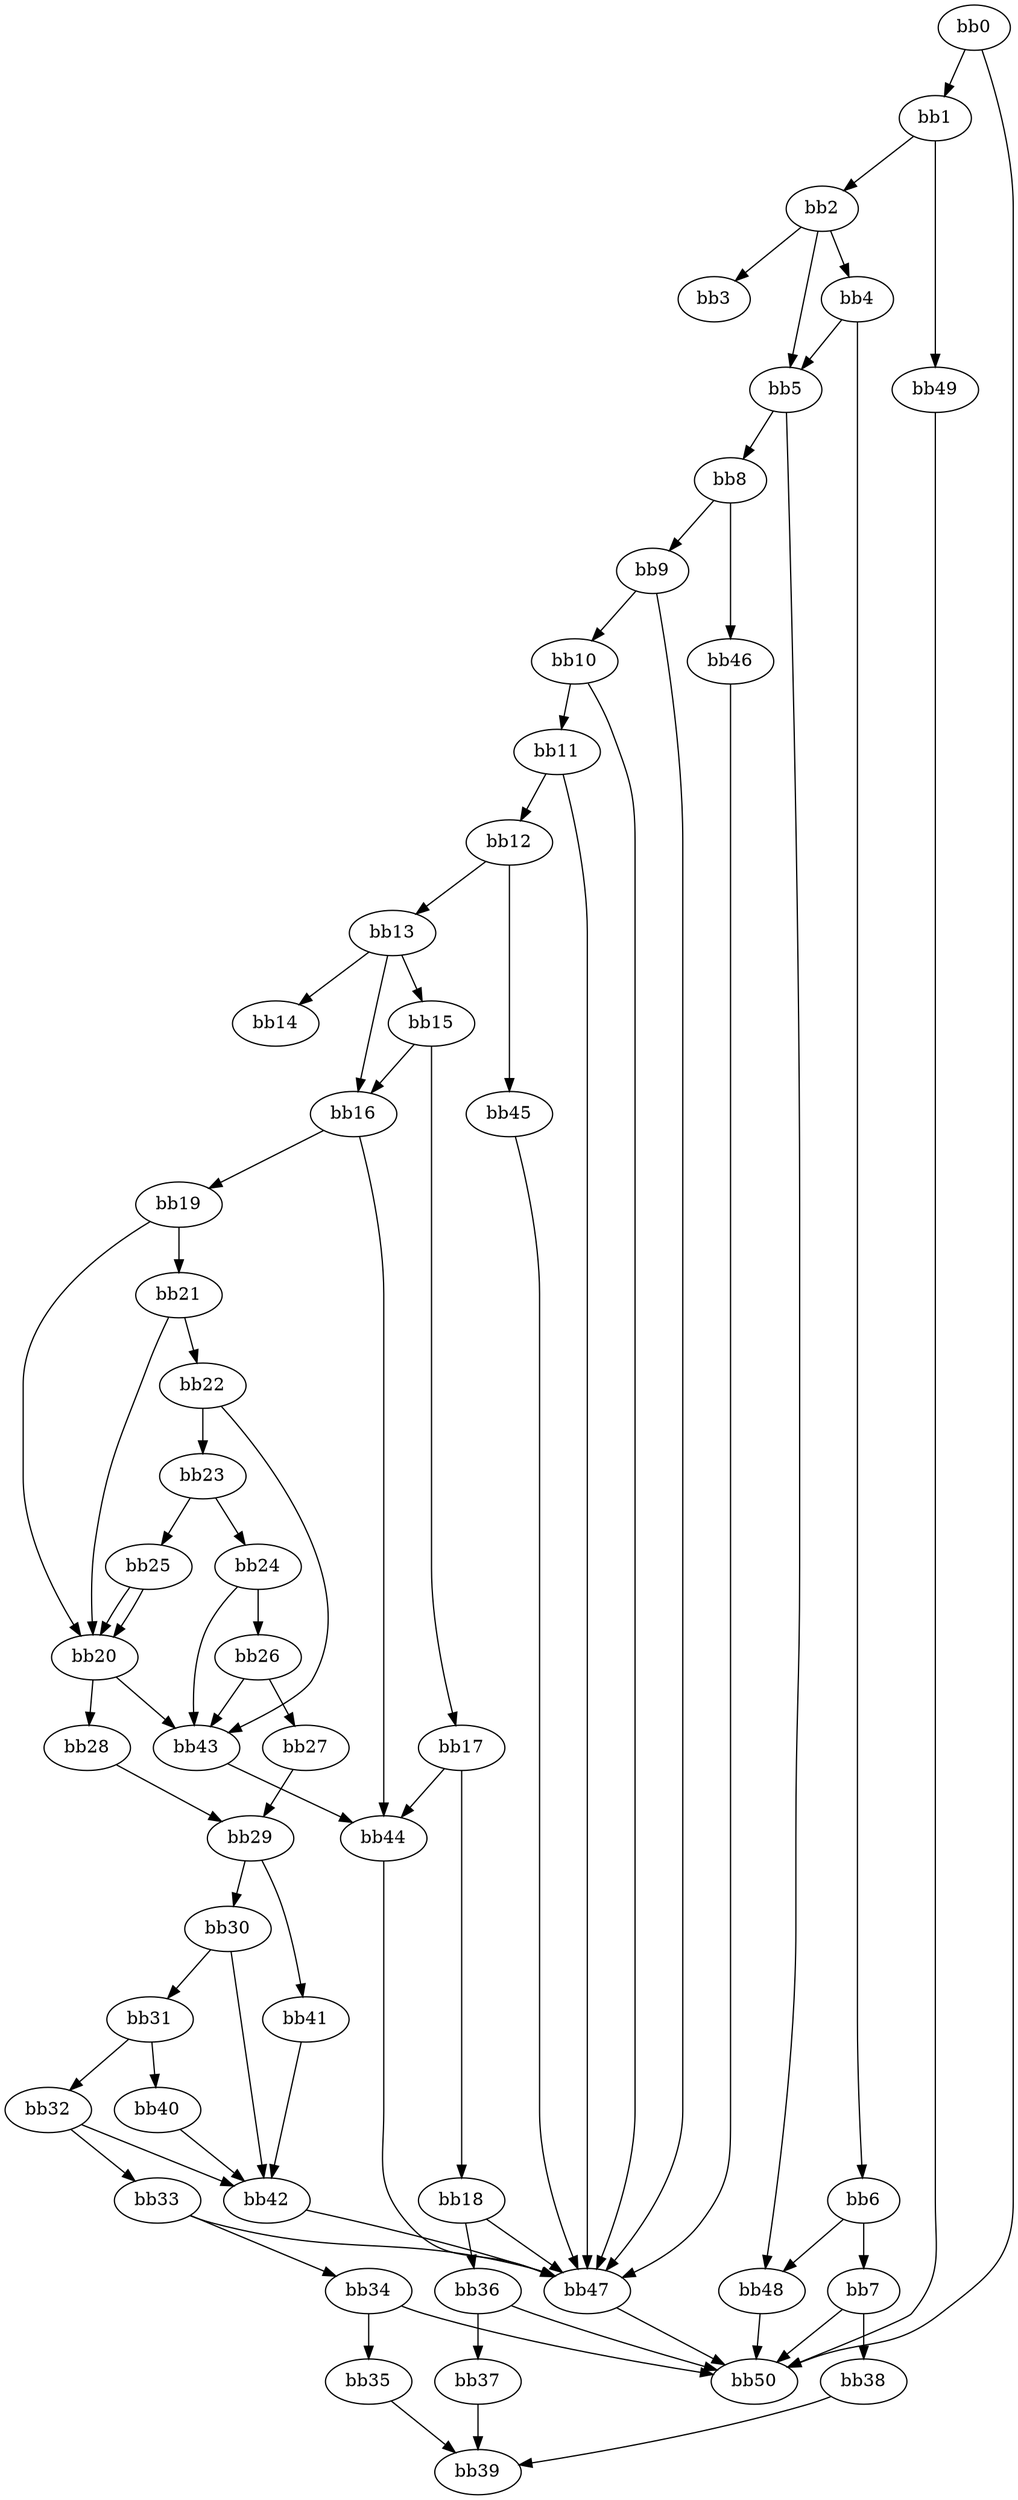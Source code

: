 digraph {
    0 [ label = "bb0\l" ]
    1 [ label = "bb1\l" ]
    2 [ label = "bb2\l" ]
    3 [ label = "bb3\l" ]
    4 [ label = "bb4\l" ]
    5 [ label = "bb5\l" ]
    6 [ label = "bb6\l" ]
    7 [ label = "bb7\l" ]
    8 [ label = "bb8\l" ]
    9 [ label = "bb9\l" ]
    10 [ label = "bb10\l" ]
    11 [ label = "bb11\l" ]
    12 [ label = "bb12\l" ]
    13 [ label = "bb13\l" ]
    14 [ label = "bb14\l" ]
    15 [ label = "bb15\l" ]
    16 [ label = "bb16\l" ]
    17 [ label = "bb17\l" ]
    18 [ label = "bb18\l" ]
    19 [ label = "bb19\l" ]
    20 [ label = "bb20\l" ]
    21 [ label = "bb21\l" ]
    22 [ label = "bb22\l" ]
    23 [ label = "bb23\l" ]
    24 [ label = "bb24\l" ]
    25 [ label = "bb25\l" ]
    26 [ label = "bb26\l" ]
    27 [ label = "bb27\l" ]
    28 [ label = "bb28\l" ]
    29 [ label = "bb29\l" ]
    30 [ label = "bb30\l" ]
    31 [ label = "bb31\l" ]
    32 [ label = "bb32\l" ]
    33 [ label = "bb33\l" ]
    34 [ label = "bb34\l" ]
    35 [ label = "bb35\l" ]
    36 [ label = "bb36\l" ]
    37 [ label = "bb37\l" ]
    38 [ label = "bb38\l" ]
    39 [ label = "bb39\l" ]
    40 [ label = "bb40\l" ]
    41 [ label = "bb41\l" ]
    42 [ label = "bb42\l" ]
    43 [ label = "bb43\l" ]
    44 [ label = "bb44\l" ]
    45 [ label = "bb45\l" ]
    46 [ label = "bb46\l" ]
    47 [ label = "bb47\l" ]
    48 [ label = "bb48\l" ]
    49 [ label = "bb49\l" ]
    50 [ label = "bb50\l" ]
    0 -> 1 [ ]
    0 -> 50 [ ]
    1 -> 2 [ ]
    1 -> 49 [ ]
    2 -> 3 [ ]
    2 -> 4 [ ]
    2 -> 5 [ ]
    4 -> 5 [ ]
    4 -> 6 [ ]
    5 -> 8 [ ]
    5 -> 48 [ ]
    6 -> 7 [ ]
    6 -> 48 [ ]
    7 -> 38 [ ]
    7 -> 50 [ ]
    8 -> 9 [ ]
    8 -> 46 [ ]
    9 -> 10 [ ]
    9 -> 47 [ ]
    10 -> 11 [ ]
    10 -> 47 [ ]
    11 -> 12 [ ]
    11 -> 47 [ ]
    12 -> 13 [ ]
    12 -> 45 [ ]
    13 -> 14 [ ]
    13 -> 15 [ ]
    13 -> 16 [ ]
    15 -> 16 [ ]
    15 -> 17 [ ]
    16 -> 19 [ ]
    16 -> 44 [ ]
    17 -> 18 [ ]
    17 -> 44 [ ]
    18 -> 36 [ ]
    18 -> 47 [ ]
    19 -> 20 [ ]
    19 -> 21 [ ]
    20 -> 28 [ ]
    20 -> 43 [ ]
    21 -> 20 [ ]
    21 -> 22 [ ]
    22 -> 23 [ ]
    22 -> 43 [ ]
    23 -> 24 [ ]
    23 -> 25 [ ]
    24 -> 26 [ ]
    24 -> 43 [ ]
    25 -> 20 [ ]
    25 -> 20 [ ]
    26 -> 27 [ ]
    26 -> 43 [ ]
    27 -> 29 [ ]
    28 -> 29 [ ]
    29 -> 30 [ ]
    29 -> 41 [ ]
    30 -> 31 [ ]
    30 -> 42 [ ]
    31 -> 32 [ ]
    31 -> 40 [ ]
    32 -> 33 [ ]
    32 -> 42 [ ]
    33 -> 34 [ ]
    33 -> 47 [ ]
    34 -> 35 [ ]
    34 -> 50 [ ]
    35 -> 39 [ ]
    36 -> 37 [ ]
    36 -> 50 [ ]
    37 -> 39 [ ]
    38 -> 39 [ ]
    40 -> 42 [ ]
    41 -> 42 [ ]
    42 -> 47 [ ]
    43 -> 44 [ ]
    44 -> 47 [ ]
    45 -> 47 [ ]
    46 -> 47 [ ]
    47 -> 50 [ ]
    48 -> 50 [ ]
    49 -> 50 [ ]
}

